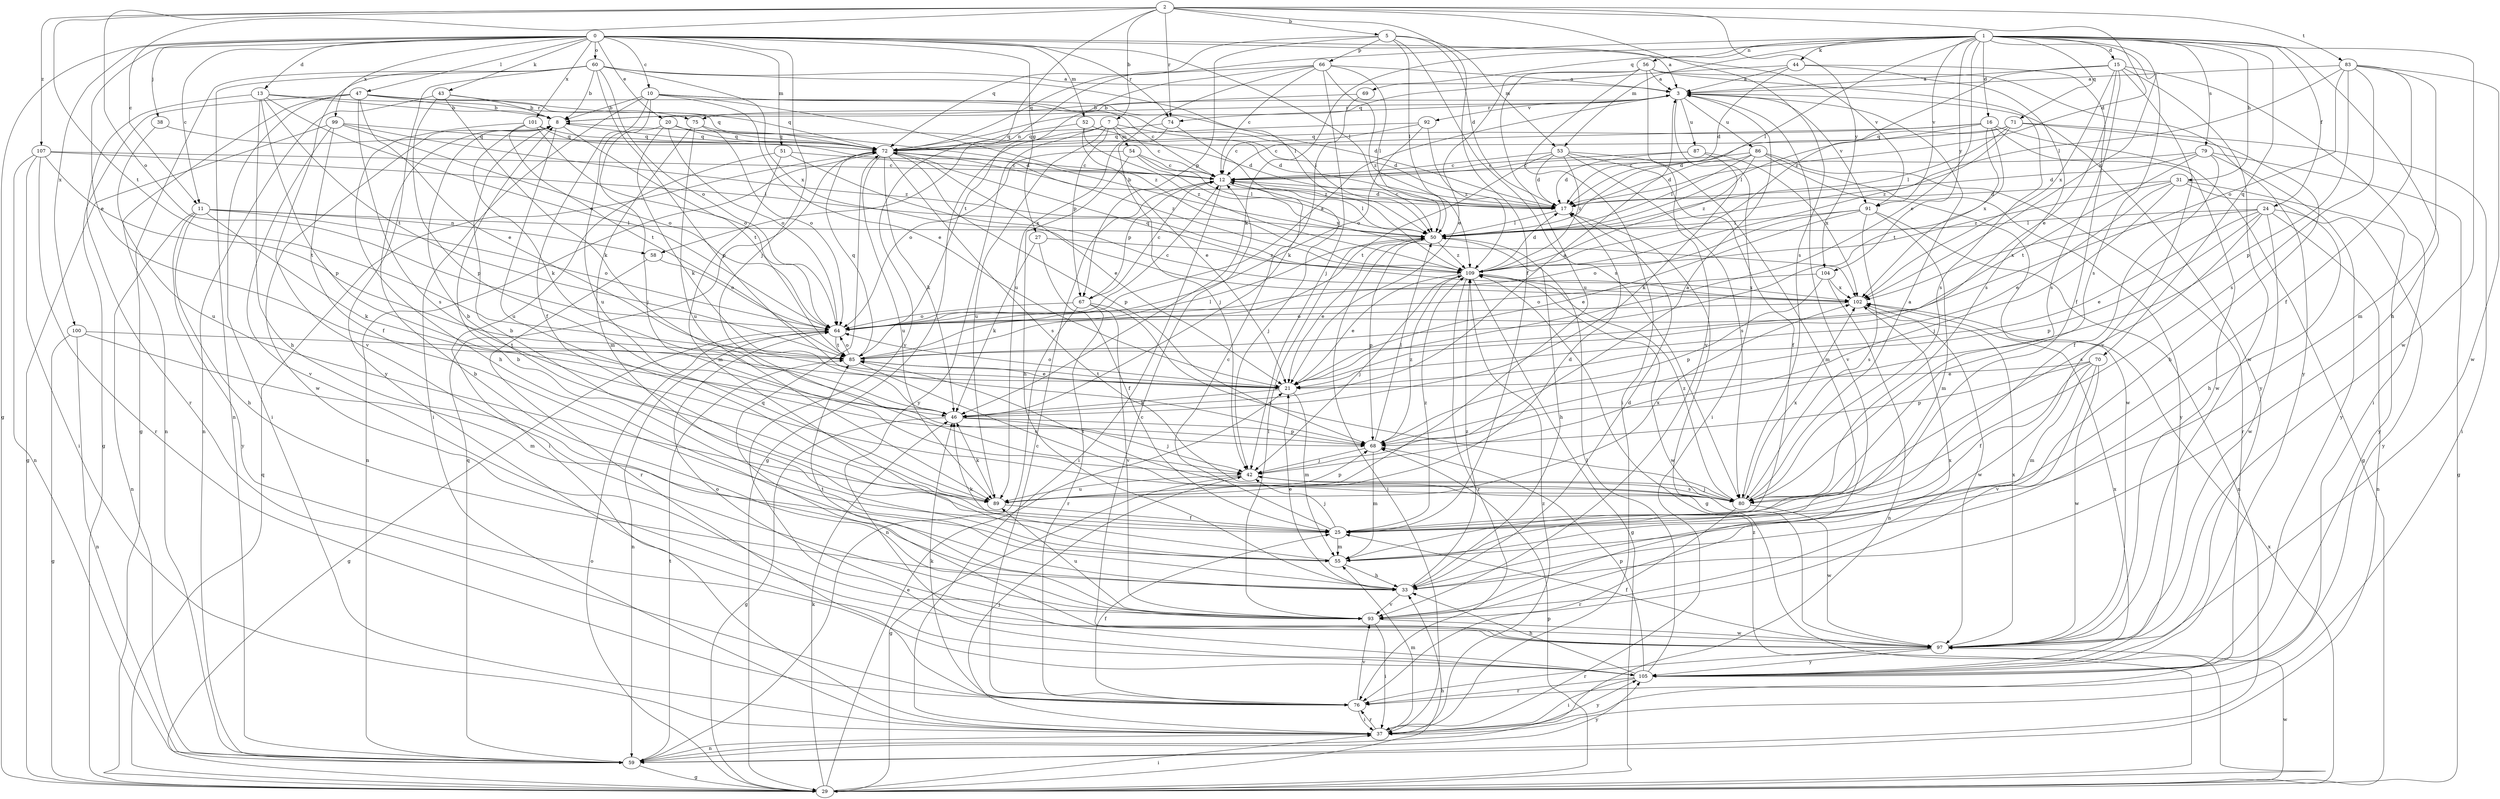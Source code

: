 strict digraph  {
0;
1;
2;
3;
5;
7;
8;
10;
11;
12;
13;
15;
16;
17;
20;
21;
24;
25;
27;
29;
31;
33;
37;
38;
42;
43;
44;
46;
47;
50;
51;
52;
53;
54;
55;
56;
58;
59;
60;
64;
66;
67;
68;
69;
70;
71;
72;
74;
75;
76;
79;
80;
83;
85;
86;
87;
89;
91;
92;
93;
97;
99;
100;
101;
102;
104;
105;
107;
109;
0 -> 3  [label=a];
0 -> 10  [label=c];
0 -> 11  [label=c];
0 -> 13  [label=d];
0 -> 20  [label=e];
0 -> 21  [label=e];
0 -> 27  [label=g];
0 -> 29  [label=g];
0 -> 38  [label=j];
0 -> 42  [label=j];
0 -> 43  [label=k];
0 -> 47  [label=l];
0 -> 50  [label=l];
0 -> 51  [label=m];
0 -> 52  [label=m];
0 -> 60  [label=o];
0 -> 74  [label=r];
0 -> 91  [label=v];
0 -> 99  [label=x];
0 -> 100  [label=x];
0 -> 101  [label=x];
1 -> 15  [label=d];
1 -> 16  [label=d];
1 -> 21  [label=e];
1 -> 24  [label=f];
1 -> 31  [label=h];
1 -> 33  [label=h];
1 -> 44  [label=k];
1 -> 46  [label=k];
1 -> 50  [label=l];
1 -> 53  [label=m];
1 -> 56  [label=n];
1 -> 58  [label=n];
1 -> 69  [label=q];
1 -> 70  [label=q];
1 -> 71  [label=q];
1 -> 79  [label=s];
1 -> 80  [label=s];
1 -> 91  [label=v];
1 -> 97  [label=w];
1 -> 102  [label=x];
1 -> 104  [label=y];
2 -> 5  [label=b];
2 -> 7  [label=b];
2 -> 11  [label=c];
2 -> 17  [label=d];
2 -> 25  [label=f];
2 -> 64  [label=o];
2 -> 74  [label=r];
2 -> 80  [label=s];
2 -> 83  [label=t];
2 -> 85  [label=t];
2 -> 104  [label=y];
2 -> 105  [label=y];
2 -> 107  [label=z];
3 -> 8  [label=b];
3 -> 37  [label=i];
3 -> 74  [label=r];
3 -> 75  [label=r];
3 -> 86  [label=u];
3 -> 87  [label=u];
3 -> 91  [label=v];
3 -> 92  [label=v];
3 -> 93  [label=v];
3 -> 105  [label=y];
5 -> 17  [label=d];
5 -> 50  [label=l];
5 -> 53  [label=m];
5 -> 66  [label=p];
5 -> 67  [label=p];
5 -> 72  [label=q];
5 -> 80  [label=s];
7 -> 12  [label=c];
7 -> 17  [label=d];
7 -> 29  [label=g];
7 -> 54  [label=m];
7 -> 67  [label=p];
7 -> 89  [label=u];
7 -> 105  [label=y];
8 -> 72  [label=q];
8 -> 85  [label=t];
8 -> 89  [label=u];
8 -> 97  [label=w];
10 -> 8  [label=b];
10 -> 12  [label=c];
10 -> 21  [label=e];
10 -> 25  [label=f];
10 -> 37  [label=i];
10 -> 50  [label=l];
10 -> 89  [label=u];
10 -> 109  [label=z];
11 -> 33  [label=h];
11 -> 46  [label=k];
11 -> 50  [label=l];
11 -> 58  [label=n];
11 -> 59  [label=n];
11 -> 64  [label=o];
11 -> 105  [label=y];
12 -> 17  [label=d];
12 -> 37  [label=i];
12 -> 42  [label=j];
12 -> 50  [label=l];
12 -> 67  [label=p];
13 -> 8  [label=b];
13 -> 33  [label=h];
13 -> 64  [label=o];
13 -> 68  [label=p];
13 -> 75  [label=r];
13 -> 76  [label=r];
13 -> 85  [label=t];
15 -> 3  [label=a];
15 -> 21  [label=e];
15 -> 37  [label=i];
15 -> 80  [label=s];
15 -> 93  [label=v];
15 -> 97  [label=w];
15 -> 102  [label=x];
15 -> 109  [label=z];
16 -> 12  [label=c];
16 -> 29  [label=g];
16 -> 50  [label=l];
16 -> 72  [label=q];
16 -> 85  [label=t];
16 -> 97  [label=w];
16 -> 102  [label=x];
17 -> 12  [label=c];
17 -> 29  [label=g];
17 -> 50  [label=l];
20 -> 17  [label=d];
20 -> 42  [label=j];
20 -> 46  [label=k];
20 -> 64  [label=o];
20 -> 72  [label=q];
21 -> 46  [label=k];
21 -> 55  [label=m];
21 -> 64  [label=o];
21 -> 85  [label=t];
24 -> 21  [label=e];
24 -> 50  [label=l];
24 -> 59  [label=n];
24 -> 68  [label=p];
24 -> 80  [label=s];
24 -> 97  [label=w];
24 -> 102  [label=x];
24 -> 105  [label=y];
25 -> 8  [label=b];
25 -> 12  [label=c];
25 -> 42  [label=j];
25 -> 55  [label=m];
25 -> 109  [label=z];
27 -> 25  [label=f];
27 -> 46  [label=k];
27 -> 109  [label=z];
29 -> 21  [label=e];
29 -> 33  [label=h];
29 -> 37  [label=i];
29 -> 46  [label=k];
29 -> 64  [label=o];
29 -> 68  [label=p];
29 -> 72  [label=q];
29 -> 97  [label=w];
29 -> 102  [label=x];
29 -> 109  [label=z];
31 -> 17  [label=d];
31 -> 21  [label=e];
31 -> 33  [label=h];
31 -> 42  [label=j];
31 -> 105  [label=y];
31 -> 109  [label=z];
33 -> 8  [label=b];
33 -> 17  [label=d];
33 -> 21  [label=e];
33 -> 93  [label=v];
33 -> 109  [label=z];
37 -> 42  [label=j];
37 -> 55  [label=m];
37 -> 59  [label=n];
37 -> 76  [label=r];
37 -> 105  [label=y];
37 -> 109  [label=z];
38 -> 72  [label=q];
38 -> 89  [label=u];
42 -> 3  [label=a];
42 -> 29  [label=g];
42 -> 80  [label=s];
42 -> 89  [label=u];
43 -> 8  [label=b];
43 -> 46  [label=k];
43 -> 59  [label=n];
43 -> 68  [label=p];
43 -> 72  [label=q];
44 -> 3  [label=a];
44 -> 17  [label=d];
44 -> 25  [label=f];
44 -> 72  [label=q];
44 -> 80  [label=s];
46 -> 3  [label=a];
46 -> 29  [label=g];
46 -> 42  [label=j];
46 -> 68  [label=p];
47 -> 8  [label=b];
47 -> 17  [label=d];
47 -> 21  [label=e];
47 -> 29  [label=g];
47 -> 37  [label=i];
47 -> 59  [label=n];
47 -> 72  [label=q];
47 -> 80  [label=s];
50 -> 8  [label=b];
50 -> 21  [label=e];
50 -> 33  [label=h];
50 -> 37  [label=i];
50 -> 68  [label=p];
50 -> 109  [label=z];
51 -> 12  [label=c];
51 -> 37  [label=i];
51 -> 55  [label=m];
51 -> 102  [label=x];
52 -> 17  [label=d];
52 -> 21  [label=e];
52 -> 72  [label=q];
52 -> 109  [label=z];
53 -> 12  [label=c];
53 -> 17  [label=d];
53 -> 25  [label=f];
53 -> 55  [label=m];
53 -> 80  [label=s];
53 -> 85  [label=t];
53 -> 109  [label=z];
54 -> 12  [label=c];
54 -> 33  [label=h];
54 -> 50  [label=l];
54 -> 64  [label=o];
54 -> 102  [label=x];
55 -> 33  [label=h];
55 -> 46  [label=k];
56 -> 3  [label=a];
56 -> 21  [label=e];
56 -> 37  [label=i];
56 -> 80  [label=s];
56 -> 89  [label=u];
56 -> 93  [label=v];
56 -> 105  [label=y];
58 -> 64  [label=o];
58 -> 76  [label=r];
59 -> 29  [label=g];
59 -> 72  [label=q];
59 -> 85  [label=t];
59 -> 105  [label=y];
60 -> 3  [label=a];
60 -> 8  [label=b];
60 -> 29  [label=g];
60 -> 50  [label=l];
60 -> 59  [label=n];
60 -> 64  [label=o];
60 -> 68  [label=p];
60 -> 93  [label=v];
60 -> 102  [label=x];
60 -> 105  [label=y];
64 -> 3  [label=a];
64 -> 12  [label=c];
64 -> 29  [label=g];
64 -> 59  [label=n];
64 -> 85  [label=t];
66 -> 3  [label=a];
66 -> 12  [label=c];
66 -> 42  [label=j];
66 -> 50  [label=l];
66 -> 72  [label=q];
66 -> 85  [label=t];
66 -> 89  [label=u];
66 -> 109  [label=z];
67 -> 12  [label=c];
67 -> 59  [label=n];
67 -> 64  [label=o];
67 -> 76  [label=r];
67 -> 80  [label=s];
67 -> 93  [label=v];
68 -> 42  [label=j];
68 -> 50  [label=l];
68 -> 55  [label=m];
68 -> 109  [label=z];
69 -> 8  [label=b];
69 -> 46  [label=k];
70 -> 21  [label=e];
70 -> 25  [label=f];
70 -> 55  [label=m];
70 -> 68  [label=p];
70 -> 93  [label=v];
70 -> 97  [label=w];
71 -> 17  [label=d];
71 -> 33  [label=h];
71 -> 37  [label=i];
71 -> 50  [label=l];
71 -> 72  [label=q];
71 -> 109  [label=z];
72 -> 12  [label=c];
72 -> 21  [label=e];
72 -> 46  [label=k];
72 -> 59  [label=n];
72 -> 68  [label=p];
72 -> 80  [label=s];
72 -> 89  [label=u];
72 -> 109  [label=z];
74 -> 42  [label=j];
74 -> 72  [label=q];
74 -> 109  [label=z];
75 -> 55  [label=m];
75 -> 64  [label=o];
75 -> 72  [label=q];
75 -> 89  [label=u];
76 -> 12  [label=c];
76 -> 25  [label=f];
76 -> 37  [label=i];
76 -> 46  [label=k];
76 -> 93  [label=v];
79 -> 12  [label=c];
79 -> 17  [label=d];
79 -> 25  [label=f];
79 -> 29  [label=g];
79 -> 85  [label=t];
79 -> 105  [label=y];
80 -> 3  [label=a];
80 -> 42  [label=j];
80 -> 76  [label=r];
80 -> 85  [label=t];
80 -> 97  [label=w];
80 -> 102  [label=x];
80 -> 109  [label=z];
83 -> 3  [label=a];
83 -> 25  [label=f];
83 -> 50  [label=l];
83 -> 55  [label=m];
83 -> 64  [label=o];
83 -> 68  [label=p];
83 -> 80  [label=s];
83 -> 97  [label=w];
85 -> 21  [label=e];
85 -> 50  [label=l];
85 -> 64  [label=o];
85 -> 72  [label=q];
85 -> 80  [label=s];
86 -> 12  [label=c];
86 -> 17  [label=d];
86 -> 50  [label=l];
86 -> 76  [label=r];
86 -> 97  [label=w];
86 -> 105  [label=y];
86 -> 109  [label=z];
87 -> 12  [label=c];
87 -> 17  [label=d];
87 -> 46  [label=k];
87 -> 102  [label=x];
89 -> 8  [label=b];
89 -> 17  [label=d];
89 -> 25  [label=f];
89 -> 46  [label=k];
89 -> 68  [label=p];
89 -> 102  [label=x];
91 -> 21  [label=e];
91 -> 50  [label=l];
91 -> 55  [label=m];
91 -> 59  [label=n];
91 -> 64  [label=o];
91 -> 80  [label=s];
92 -> 12  [label=c];
92 -> 64  [label=o];
92 -> 72  [label=q];
92 -> 109  [label=z];
93 -> 8  [label=b];
93 -> 37  [label=i];
93 -> 50  [label=l];
93 -> 85  [label=t];
93 -> 89  [label=u];
93 -> 97  [label=w];
93 -> 102  [label=x];
97 -> 12  [label=c];
97 -> 25  [label=f];
97 -> 64  [label=o];
97 -> 72  [label=q];
97 -> 76  [label=r];
97 -> 102  [label=x];
97 -> 105  [label=y];
99 -> 25  [label=f];
99 -> 29  [label=g];
99 -> 64  [label=o];
99 -> 72  [label=q];
99 -> 93  [label=v];
99 -> 109  [label=z];
100 -> 29  [label=g];
100 -> 55  [label=m];
100 -> 59  [label=n];
100 -> 85  [label=t];
101 -> 17  [label=d];
101 -> 33  [label=h];
101 -> 46  [label=k];
101 -> 64  [label=o];
101 -> 72  [label=q];
101 -> 85  [label=t];
102 -> 64  [label=o];
102 -> 72  [label=q];
102 -> 97  [label=w];
104 -> 59  [label=n];
104 -> 64  [label=o];
104 -> 68  [label=p];
104 -> 102  [label=x];
105 -> 33  [label=h];
105 -> 37  [label=i];
105 -> 50  [label=l];
105 -> 68  [label=p];
105 -> 76  [label=r];
105 -> 102  [label=x];
107 -> 12  [label=c];
107 -> 37  [label=i];
107 -> 50  [label=l];
107 -> 59  [label=n];
107 -> 76  [label=r];
107 -> 85  [label=t];
109 -> 17  [label=d];
109 -> 21  [label=e];
109 -> 29  [label=g];
109 -> 42  [label=j];
109 -> 76  [label=r];
109 -> 97  [label=w];
109 -> 102  [label=x];
}
